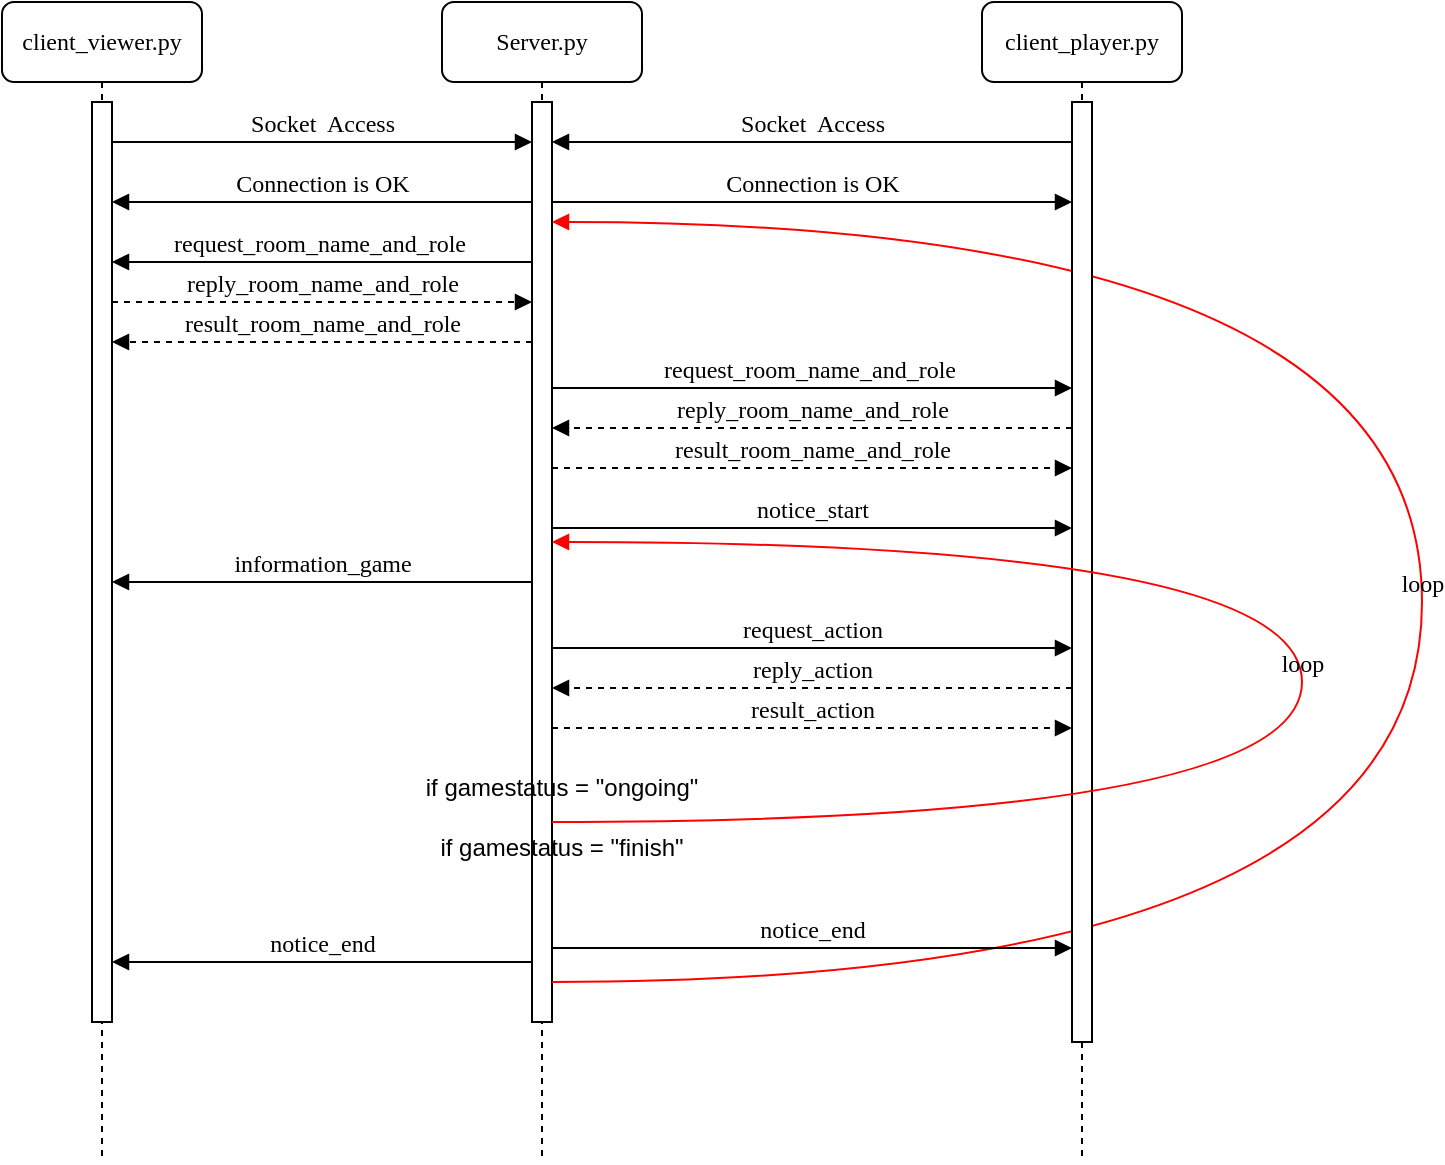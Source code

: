 <mxfile version="13.0.1" type="device"><diagram name="Page-1" id="13e1069c-82ec-6db2-03f1-153e76fe0fe0"><mxGraphModel dx="2031" dy="1019" grid="1" gridSize="10" guides="1" tooltips="1" connect="1" arrows="1" fold="1" page="1" pageScale="1" pageWidth="1100" pageHeight="850" background="#ffffff" math="0" shadow="0"><root><mxCell id="0"/><mxCell id="1" parent="0"/><mxCell id="b_O5hPqMvMYezO1hJtx4-14" value="Server.py" style="shape=umlLifeline;perimeter=lifelinePerimeter;whiteSpace=wrap;html=1;container=1;collapsible=0;recursiveResize=0;outlineConnect=0;rounded=1;shadow=0;comic=0;labelBackgroundColor=none;strokeWidth=1;fontFamily=Verdana;fontSize=12;align=center;" vertex="1" parent="1"><mxGeometry x="240" y="80" width="100" height="580" as="geometry"/></mxCell><mxCell id="b_O5hPqMvMYezO1hJtx4-15" value="" style="html=1;points=[];perimeter=orthogonalPerimeter;rounded=0;shadow=0;comic=0;labelBackgroundColor=none;strokeWidth=1;fontFamily=Verdana;fontSize=12;align=center;" vertex="1" parent="b_O5hPqMvMYezO1hJtx4-14"><mxGeometry x="45" y="50" width="10" height="460" as="geometry"/></mxCell><mxCell id="b_O5hPqMvMYezO1hJtx4-17" value="loop" style="html=1;verticalAlign=bottom;endArrow=block;labelBackgroundColor=none;fontFamily=Verdana;fontSize=12;elbow=vertical;edgeStyle=orthogonalEdgeStyle;curved=1;fillColor=#f8cecc;strokeColor=#FF0000;" edge="1" parent="b_O5hPqMvMYezO1hJtx4-14" source="b_O5hPqMvMYezO1hJtx4-15" target="b_O5hPqMvMYezO1hJtx4-15"><mxGeometry relative="1" as="geometry"><mxPoint x="55" y="483" as="sourcePoint"/><mxPoint x="55" y="143" as="targetPoint"/><Array as="points"><mxPoint x="490" y="490"/><mxPoint x="490" y="110"/></Array></mxGeometry></mxCell><mxCell id="b_O5hPqMvMYezO1hJtx4-18" value="client_player.py" style="shape=umlLifeline;perimeter=lifelinePerimeter;whiteSpace=wrap;html=1;container=1;collapsible=0;recursiveResize=0;outlineConnect=0;rounded=1;shadow=0;comic=0;labelBackgroundColor=none;strokeWidth=1;fontFamily=Verdana;fontSize=12;align=center;" vertex="1" parent="1"><mxGeometry x="510" y="80" width="100" height="580" as="geometry"/></mxCell><mxCell id="b_O5hPqMvMYezO1hJtx4-19" value="" style="html=1;points=[];perimeter=orthogonalPerimeter;rounded=0;shadow=0;comic=0;labelBackgroundColor=none;strokeWidth=1;fontFamily=Verdana;fontSize=12;align=center;" vertex="1" parent="b_O5hPqMvMYezO1hJtx4-18"><mxGeometry x="45" y="50" width="10" height="470" as="geometry"/></mxCell><mxCell id="b_O5hPqMvMYezO1hJtx4-20" value="client_viewer.py" style="shape=umlLifeline;perimeter=lifelinePerimeter;whiteSpace=wrap;html=1;container=1;collapsible=0;recursiveResize=0;outlineConnect=0;rounded=1;shadow=0;comic=0;labelBackgroundColor=none;strokeWidth=1;fontFamily=Verdana;fontSize=12;align=center;" vertex="1" parent="1"><mxGeometry x="20" y="80" width="100" height="580" as="geometry"/></mxCell><mxCell id="b_O5hPqMvMYezO1hJtx4-21" value="" style="html=1;points=[];perimeter=orthogonalPerimeter;rounded=0;shadow=0;comic=0;labelBackgroundColor=none;strokeWidth=1;fontFamily=Verdana;fontSize=12;align=center;" vertex="1" parent="b_O5hPqMvMYezO1hJtx4-20"><mxGeometry x="45" y="50" width="10" height="460" as="geometry"/></mxCell><mxCell id="b_O5hPqMvMYezO1hJtx4-22" value="Socket&amp;nbsp; Access" style="html=1;verticalAlign=bottom;endArrow=block;entryX=0;entryY=0;labelBackgroundColor=none;fontFamily=Verdana;fontSize=12;edgeStyle=elbowEdgeStyle;elbow=vertical;" edge="1" parent="1" source="b_O5hPqMvMYezO1hJtx4-19"><mxGeometry relative="1" as="geometry"><mxPoint x="160" y="190" as="sourcePoint"/><mxPoint x="295" y="150" as="targetPoint"/></mxGeometry></mxCell><mxCell id="b_O5hPqMvMYezO1hJtx4-23" value="request_room_name_and_role&amp;nbsp;" style="html=1;verticalAlign=bottom;endArrow=block;labelBackgroundColor=none;fontFamily=Verdana;fontSize=12;edgeStyle=elbowEdgeStyle;elbow=vertical;" edge="1" parent="1"><mxGeometry relative="1" as="geometry"><mxPoint x="295" y="273" as="sourcePoint"/><mxPoint x="555" y="273" as="targetPoint"/><Array as="points"><mxPoint x="330" y="273"/><mxPoint x="520" y="253"/><mxPoint x="320" y="253"/><mxPoint x="430" y="253"/><mxPoint x="340" y="293"/><mxPoint x="360" y="250"/><mxPoint x="360" y="233"/><mxPoint x="400" y="273"/><mxPoint x="365" y="323"/></Array></mxGeometry></mxCell><mxCell id="b_O5hPqMvMYezO1hJtx4-24" value="result_room_name_and_role" style="html=1;verticalAlign=bottom;endArrow=block;labelBackgroundColor=none;fontFamily=Verdana;fontSize=12;edgeStyle=elbowEdgeStyle;elbow=vertical;dashed=1;" edge="1" parent="1"><mxGeometry relative="1" as="geometry"><mxPoint x="295" y="313" as="sourcePoint"/><mxPoint x="555" y="313" as="targetPoint"/><Array as="points"><mxPoint x="320" y="313"/><mxPoint x="500" y="303"/><mxPoint x="420" y="333"/><mxPoint x="330" y="313"/><mxPoint x="340" y="293"/><mxPoint x="440" y="263"/><mxPoint x="350" y="303"/><mxPoint x="370" y="260"/><mxPoint x="370" y="243"/><mxPoint x="410" y="283"/><mxPoint x="375" y="333"/></Array></mxGeometry></mxCell><mxCell id="b_O5hPqMvMYezO1hJtx4-25" value="reply_room_name_and_role" style="html=1;verticalAlign=bottom;endArrow=block;labelBackgroundColor=none;fontFamily=Verdana;fontSize=12;edgeStyle=elbowEdgeStyle;elbow=vertical;dashed=1;" edge="1" parent="1"><mxGeometry relative="1" as="geometry"><mxPoint x="555" y="293" as="sourcePoint"/><mxPoint x="295" y="293" as="targetPoint"/><Array as="points"><mxPoint x="330" y="293"/><mxPoint x="460" y="283"/><mxPoint x="480" y="353"/><mxPoint x="410" y="353"/><mxPoint x="330" y="333"/><mxPoint x="410" y="313"/><mxPoint x="420" y="323"/><mxPoint x="430" y="313"/><mxPoint x="335" y="332.58"/><mxPoint x="435" y="302.58"/><mxPoint x="345" y="342.58"/><mxPoint x="365" y="299.58"/><mxPoint x="365" y="282.58"/><mxPoint x="405" y="322.58"/><mxPoint x="370" y="372.58"/></Array></mxGeometry></mxCell><mxCell id="b_O5hPqMvMYezO1hJtx4-26" value="information_game" style="html=1;verticalAlign=bottom;endArrow=block;labelBackgroundColor=none;fontFamily=Verdana;fontSize=12;edgeStyle=elbowEdgeStyle;elbow=vertical;" edge="1" parent="1" source="b_O5hPqMvMYezO1hJtx4-15" target="b_O5hPqMvMYezO1hJtx4-21"><mxGeometry relative="1" as="geometry"><mxPoint x="270" y="350" as="sourcePoint"/><mxPoint x="120" y="350" as="targetPoint"/><Array as="points"><mxPoint x="250" y="370"/><mxPoint x="230" y="380"/><mxPoint x="250" y="350"/><mxPoint x="250" y="250"/><mxPoint x="260" y="390"/><mxPoint x="250" y="350"/><mxPoint x="180" y="340"/><mxPoint x="235" y="350"/><mxPoint x="155" y="330"/><mxPoint x="235" y="310"/><mxPoint x="245" y="320"/><mxPoint x="255" y="310"/><mxPoint x="160" y="329.58"/><mxPoint x="260" y="299.58"/><mxPoint x="170" y="339.58"/><mxPoint x="190" y="296.58"/><mxPoint x="190" y="279.58"/><mxPoint x="230" y="319.58"/><mxPoint x="195" y="369.58"/></Array></mxGeometry></mxCell><mxCell id="b_O5hPqMvMYezO1hJtx4-27" value="notice_start" style="html=1;verticalAlign=bottom;endArrow=block;labelBackgroundColor=none;fontFamily=Verdana;fontSize=12;edgeStyle=elbowEdgeStyle;elbow=vertical;" edge="1" parent="1"><mxGeometry relative="1" as="geometry"><mxPoint x="295" y="343" as="sourcePoint"/><mxPoint x="555" y="343" as="targetPoint"/><Array as="points"><mxPoint x="320" y="343"/><mxPoint x="320" y="343"/><mxPoint x="350" y="353"/><mxPoint x="490" y="333"/><mxPoint x="350" y="392"/><mxPoint x="425" y="392.17"/><mxPoint x="335" y="372.17"/><mxPoint x="345" y="352.17"/><mxPoint x="445" y="322.17"/><mxPoint x="355" y="362.17"/><mxPoint x="375" y="319.17"/><mxPoint x="375" y="302.17"/><mxPoint x="415" y="342.17"/><mxPoint x="380" y="392.17"/></Array></mxGeometry></mxCell><mxCell id="b_O5hPqMvMYezO1hJtx4-28" value="Connection is OK" style="html=1;verticalAlign=bottom;endArrow=block;labelBackgroundColor=none;fontFamily=Verdana;fontSize=12;edgeStyle=elbowEdgeStyle;elbow=vertical;" edge="1" parent="1" source="b_O5hPqMvMYezO1hJtx4-15" target="b_O5hPqMvMYezO1hJtx4-21"><mxGeometry relative="1" as="geometry"><mxPoint x="295" y="350" as="sourcePoint"/><mxPoint x="165" y="350" as="targetPoint"/><Array as="points"><mxPoint x="260" y="180"/><mxPoint x="250" y="350"/><mxPoint x="270" y="345"/><mxPoint x="260" y="320"/><mxPoint x="260" y="390"/><mxPoint x="190" y="350"/><mxPoint x="245" y="360"/><mxPoint x="165" y="340"/><mxPoint x="245" y="320"/><mxPoint x="255" y="330"/><mxPoint x="265" y="320"/><mxPoint x="170" y="339.58"/><mxPoint x="270" y="309.58"/><mxPoint x="180" y="349.58"/><mxPoint x="200" y="306.58"/><mxPoint x="200" y="289.58"/><mxPoint x="240" y="329.58"/><mxPoint x="205" y="379.58"/></Array></mxGeometry></mxCell><mxCell id="b_O5hPqMvMYezO1hJtx4-29" value="request_action" style="html=1;verticalAlign=bottom;endArrow=block;labelBackgroundColor=none;fontFamily=Verdana;fontSize=12;edgeStyle=elbowEdgeStyle;elbow=vertical;" edge="1" parent="1"><mxGeometry relative="1" as="geometry"><mxPoint x="295" y="403" as="sourcePoint"/><mxPoint x="555" y="403" as="targetPoint"/><Array as="points"><mxPoint x="370" y="403"/><mxPoint x="510" y="363"/><mxPoint x="400" y="443"/><mxPoint x="370" y="483"/><mxPoint x="350" y="493"/><mxPoint x="380" y="463"/><mxPoint x="340" y="443"/><mxPoint x="375" y="463"/><mxPoint x="410" y="493"/><mxPoint x="430" y="473"/><mxPoint x="405" y="492.58"/><mxPoint x="345" y="527.58"/></Array></mxGeometry></mxCell><mxCell id="b_O5hPqMvMYezO1hJtx4-30" value="if gamestatus = &quot;ongoing&quot;" style="text;html=1;strokeColor=none;fillColor=none;align=center;verticalAlign=middle;whiteSpace=wrap;rounded=0;" vertex="1" parent="1"><mxGeometry x="230" y="463" width="140" height="20" as="geometry"/></mxCell><mxCell id="b_O5hPqMvMYezO1hJtx4-31" value="if gamestatus = &quot;finish&quot;" style="text;html=1;strokeColor=none;fillColor=none;align=center;verticalAlign=middle;whiteSpace=wrap;rounded=0;" vertex="1" parent="1"><mxGeometry x="230" y="493" width="140" height="20" as="geometry"/></mxCell><mxCell id="b_O5hPqMvMYezO1hJtx4-32" value="Connection is OK" style="html=1;verticalAlign=bottom;endArrow=block;labelBackgroundColor=none;fontFamily=Verdana;fontSize=12;edgeStyle=elbowEdgeStyle;elbow=vertical;" edge="1" parent="1" source="b_O5hPqMvMYezO1hJtx4-15" target="b_O5hPqMvMYezO1hJtx4-19"><mxGeometry relative="1" as="geometry"><mxPoint x="300" y="170" as="sourcePoint"/><mxPoint x="450" y="170" as="targetPoint"/><Array as="points"><mxPoint x="360" y="180"/><mxPoint x="435" y="170"/><mxPoint x="345" y="210"/><mxPoint x="365" y="167"/><mxPoint x="365" y="150"/><mxPoint x="405" y="190"/><mxPoint x="370" y="240"/></Array></mxGeometry></mxCell><mxCell id="b_O5hPqMvMYezO1hJtx4-33" value="reply_action" style="html=1;verticalAlign=bottom;endArrow=block;labelBackgroundColor=none;fontFamily=Verdana;fontSize=12;edgeStyle=elbowEdgeStyle;elbow=vertical;dashed=1;" edge="1" parent="1"><mxGeometry relative="1" as="geometry"><mxPoint x="555" y="423" as="sourcePoint"/><mxPoint x="295" y="423" as="targetPoint"/><Array as="points"><mxPoint x="360" y="423"/><mxPoint x="330" y="383"/><mxPoint x="470" y="293"/><mxPoint x="490" y="363"/><mxPoint x="420" y="363"/><mxPoint x="340" y="343"/><mxPoint x="420" y="323"/><mxPoint x="430" y="333"/><mxPoint x="440" y="323"/><mxPoint x="345" y="342.58"/><mxPoint x="445" y="312.58"/><mxPoint x="355" y="352.58"/><mxPoint x="375" y="309.58"/><mxPoint x="375" y="292.58"/><mxPoint x="415" y="332.58"/><mxPoint x="380" y="382.58"/></Array></mxGeometry></mxCell><mxCell id="b_O5hPqMvMYezO1hJtx4-34" value="result_action" style="html=1;verticalAlign=bottom;endArrow=block;labelBackgroundColor=none;fontFamily=Verdana;fontSize=12;edgeStyle=elbowEdgeStyle;elbow=vertical;dashed=1;" edge="1" parent="1"><mxGeometry relative="1" as="geometry"><mxPoint x="295" y="443" as="sourcePoint"/><mxPoint x="555" y="443" as="targetPoint"/><Array as="points"><mxPoint x="380" y="443"/><mxPoint x="480" y="403"/><mxPoint x="330" y="393"/><mxPoint x="520" y="373"/><mxPoint x="410" y="453"/><mxPoint x="380" y="493"/><mxPoint x="360" y="503"/><mxPoint x="390" y="473"/><mxPoint x="350" y="453"/><mxPoint x="385" y="473"/><mxPoint x="420" y="503"/><mxPoint x="440" y="483"/><mxPoint x="415" y="502.58"/><mxPoint x="355" y="537.58"/></Array></mxGeometry></mxCell><mxCell id="b_O5hPqMvMYezO1hJtx4-35" value="notice_end" style="html=1;verticalAlign=bottom;endArrow=block;labelBackgroundColor=none;fontFamily=Verdana;fontSize=12;edgeStyle=elbowEdgeStyle;elbow=vertical;" edge="1" parent="1"><mxGeometry relative="1" as="geometry"><mxPoint x="295" y="553" as="sourcePoint"/><mxPoint x="555" y="553" as="targetPoint"/><Array as="points"><mxPoint x="350" y="553"/><mxPoint x="360" y="543"/><mxPoint x="480" y="523"/><mxPoint x="370" y="553"/><mxPoint x="485" y="593"/><mxPoint x="345" y="652"/><mxPoint x="420" y="652.17"/><mxPoint x="330" y="632.17"/><mxPoint x="340" y="612.17"/><mxPoint x="440" y="582.17"/><mxPoint x="350" y="622.17"/><mxPoint x="370" y="579.17"/><mxPoint x="370" y="562.17"/><mxPoint x="410" y="602.17"/><mxPoint x="375" y="652.17"/></Array></mxGeometry></mxCell><mxCell id="b_O5hPqMvMYezO1hJtx4-37" value="Socket&amp;nbsp; Access" style="html=1;verticalAlign=bottom;endArrow=block;labelBackgroundColor=none;fontFamily=Verdana;fontSize=12;edgeStyle=elbowEdgeStyle;elbow=vertical;" edge="1" parent="1" source="b_O5hPqMvMYezO1hJtx4-21" target="b_O5hPqMvMYezO1hJtx4-15"><mxGeometry relative="1" as="geometry"><mxPoint x="565" y="160" as="sourcePoint"/><mxPoint x="305" y="160" as="targetPoint"/><Array as="points"><mxPoint x="210" y="150"/></Array></mxGeometry></mxCell><mxCell id="b_O5hPqMvMYezO1hJtx4-38" value="request_room_name_and_role&amp;nbsp;" style="html=1;verticalAlign=bottom;endArrow=block;labelBackgroundColor=none;fontFamily=Verdana;fontSize=12;edgeStyle=elbowEdgeStyle;elbow=vertical;" edge="1" parent="1" source="b_O5hPqMvMYezO1hJtx4-15" target="b_O5hPqMvMYezO1hJtx4-21"><mxGeometry relative="1" as="geometry"><mxPoint x="100" y="290" as="sourcePoint"/><mxPoint x="360" y="290" as="targetPoint"/><Array as="points"><mxPoint x="160" y="210"/><mxPoint x="110" y="200"/><mxPoint x="230" y="220"/><mxPoint x="325" y="290"/><mxPoint x="125" y="290"/><mxPoint x="235" y="290"/><mxPoint x="145" y="330"/><mxPoint x="165" y="287"/><mxPoint x="165" y="270"/><mxPoint x="205" y="310"/><mxPoint x="170" y="360"/></Array></mxGeometry></mxCell><mxCell id="b_O5hPqMvMYezO1hJtx4-39" value="reply_room_name_and_role" style="html=1;verticalAlign=bottom;endArrow=block;labelBackgroundColor=none;fontFamily=Verdana;fontSize=12;edgeStyle=elbowEdgeStyle;elbow=vertical;dashed=1;" edge="1" parent="1" source="b_O5hPqMvMYezO1hJtx4-21" target="b_O5hPqMvMYezO1hJtx4-15"><mxGeometry relative="1" as="geometry"><mxPoint x="565" y="270" as="sourcePoint"/><mxPoint x="305" y="270" as="targetPoint"/><Array as="points"><mxPoint x="230" y="230"/><mxPoint x="140" y="240"/><mxPoint x="180" y="230"/><mxPoint x="240" y="270"/><mxPoint x="490" y="340"/><mxPoint x="420" y="340"/><mxPoint x="340" y="320"/><mxPoint x="420" y="300"/><mxPoint x="430" y="310"/><mxPoint x="440" y="300"/><mxPoint x="345" y="319.58"/><mxPoint x="445" y="289.58"/><mxPoint x="355" y="329.58"/><mxPoint x="375" y="286.58"/><mxPoint x="375" y="269.58"/><mxPoint x="415" y="309.58"/><mxPoint x="380" y="359.58"/></Array></mxGeometry></mxCell><mxCell id="b_O5hPqMvMYezO1hJtx4-40" value="loop" style="html=1;verticalAlign=bottom;endArrow=block;labelBackgroundColor=none;fontFamily=Verdana;fontSize=12;elbow=vertical;edgeStyle=orthogonalEdgeStyle;curved=1;fillColor=#f8cecc;strokeColor=#FF0000;" edge="1" parent="1" target="b_O5hPqMvMYezO1hJtx4-15"><mxGeometry relative="1" as="geometry"><mxPoint x="295" y="490" as="sourcePoint"/><mxPoint x="295" y="360" as="targetPoint"/><Array as="points"><mxPoint x="670" y="490"/><mxPoint x="670" y="350"/></Array></mxGeometry></mxCell><mxCell id="b_O5hPqMvMYezO1hJtx4-41" value="result_room_name_and_role" style="html=1;verticalAlign=bottom;endArrow=block;labelBackgroundColor=none;fontFamily=Verdana;fontSize=12;edgeStyle=elbowEdgeStyle;elbow=vertical;dashed=1;" edge="1" parent="1" source="b_O5hPqMvMYezO1hJtx4-15" target="b_O5hPqMvMYezO1hJtx4-21"><mxGeometry relative="1" as="geometry"><mxPoint x="305" y="323" as="sourcePoint"/><mxPoint x="565" y="323" as="targetPoint"/><Array as="points"><mxPoint x="240" y="250"/><mxPoint x="180" y="330"/><mxPoint x="510" y="313"/><mxPoint x="430" y="343"/><mxPoint x="340" y="323"/><mxPoint x="350" y="303"/><mxPoint x="450" y="273"/><mxPoint x="360" y="313"/><mxPoint x="380" y="270"/><mxPoint x="380" y="253"/><mxPoint x="420" y="293"/><mxPoint x="385" y="343"/></Array></mxGeometry></mxCell><mxCell id="b_O5hPqMvMYezO1hJtx4-42" value="notice_end" style="html=1;verticalAlign=bottom;endArrow=block;labelBackgroundColor=none;fontFamily=Verdana;fontSize=12;edgeStyle=elbowEdgeStyle;elbow=vertical;" edge="1" parent="1" source="b_O5hPqMvMYezO1hJtx4-15" target="b_O5hPqMvMYezO1hJtx4-21"><mxGeometry relative="1" as="geometry"><mxPoint x="305" y="563" as="sourcePoint"/><mxPoint x="565" y="563" as="targetPoint"/><Array as="points"><mxPoint x="270" y="560"/><mxPoint x="160" y="563"/><mxPoint x="370" y="553"/><mxPoint x="490" y="533"/><mxPoint x="380" y="563"/><mxPoint x="495" y="603"/><mxPoint x="355" y="662"/><mxPoint x="430" y="662.17"/><mxPoint x="340" y="642.17"/><mxPoint x="350" y="622.17"/><mxPoint x="450" y="592.17"/><mxPoint x="360" y="632.17"/><mxPoint x="380" y="589.17"/><mxPoint x="380" y="572.17"/><mxPoint x="420" y="612.17"/><mxPoint x="385" y="662.17"/></Array></mxGeometry></mxCell></root></mxGraphModel></diagram></mxfile>